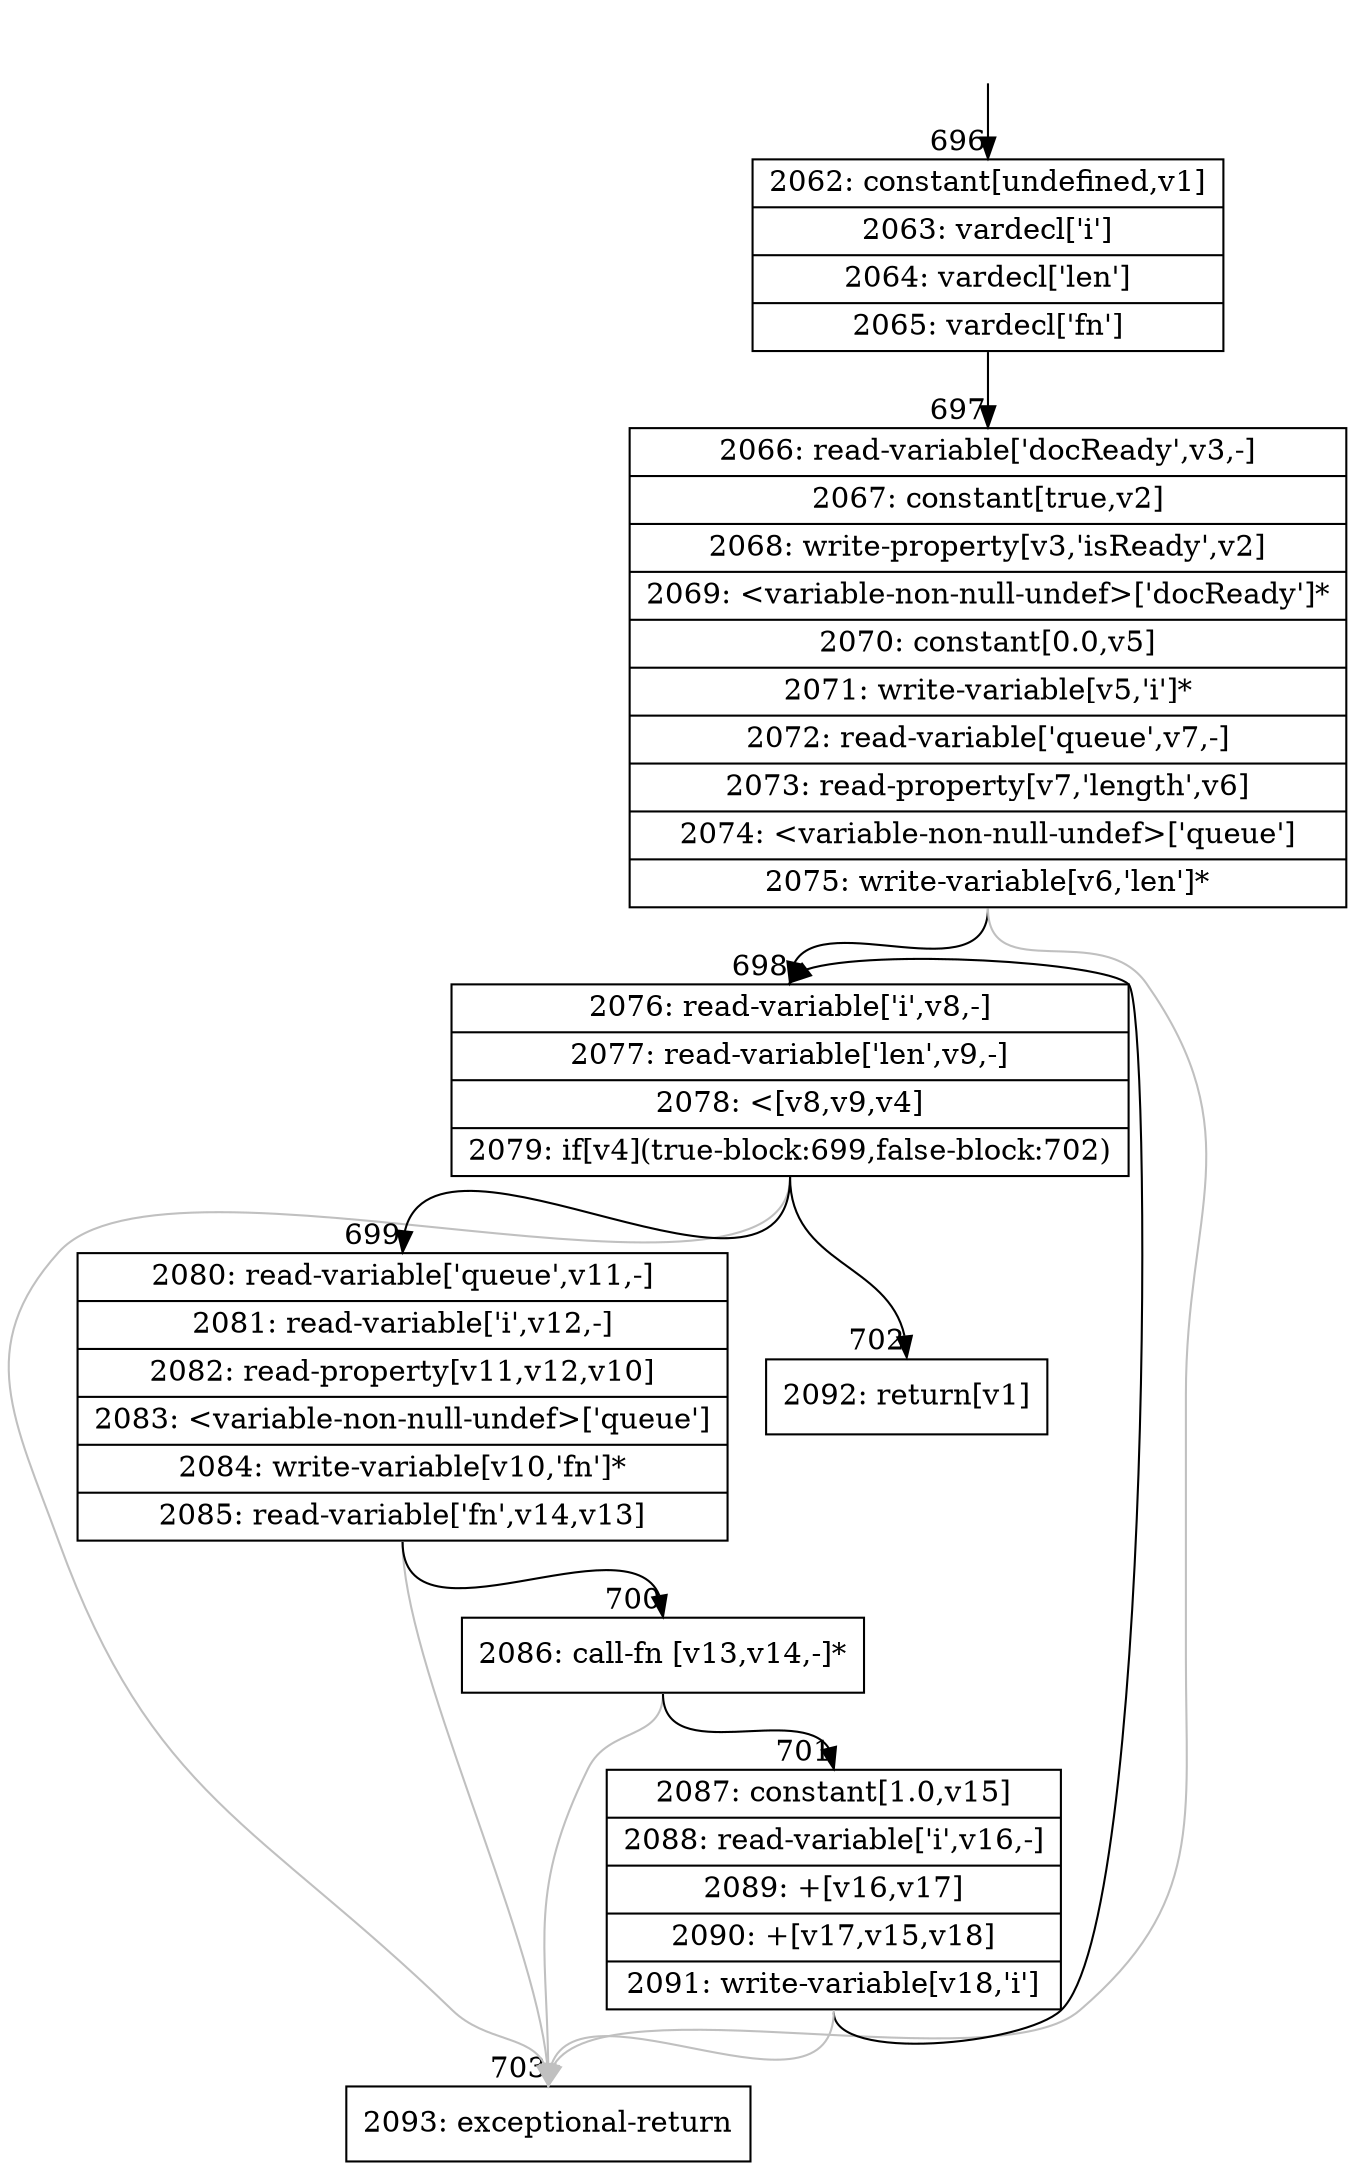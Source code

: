 digraph {
rankdir="TD"
BB_entry64[shape=none,label=""];
BB_entry64 -> BB696 [tailport=s, headport=n, headlabel="    696"]
BB696 [shape=record label="{2062: constant[undefined,v1]|2063: vardecl['i']|2064: vardecl['len']|2065: vardecl['fn']}" ] 
BB696 -> BB697 [tailport=s, headport=n, headlabel="      697"]
BB697 [shape=record label="{2066: read-variable['docReady',v3,-]|2067: constant[true,v2]|2068: write-property[v3,'isReady',v2]|2069: \<variable-non-null-undef\>['docReady']*|2070: constant[0.0,v5]|2071: write-variable[v5,'i']*|2072: read-variable['queue',v7,-]|2073: read-property[v7,'length',v6]|2074: \<variable-non-null-undef\>['queue']|2075: write-variable[v6,'len']*}" ] 
BB697 -> BB698 [tailport=s, headport=n, headlabel="      698"]
BB697 -> BB703 [tailport=s, headport=n, color=gray, headlabel="      703"]
BB698 [shape=record label="{2076: read-variable['i',v8,-]|2077: read-variable['len',v9,-]|2078: \<[v8,v9,v4]|2079: if[v4](true-block:699,false-block:702)}" ] 
BB698 -> BB699 [tailport=s, headport=n, headlabel="      699"]
BB698 -> BB702 [tailport=s, headport=n, headlabel="      702"]
BB698 -> BB703 [tailport=s, headport=n, color=gray]
BB699 [shape=record label="{2080: read-variable['queue',v11,-]|2081: read-variable['i',v12,-]|2082: read-property[v11,v12,v10]|2083: \<variable-non-null-undef\>['queue']|2084: write-variable[v10,'fn']*|2085: read-variable['fn',v14,v13]}" ] 
BB699 -> BB700 [tailport=s, headport=n, headlabel="      700"]
BB699 -> BB703 [tailport=s, headport=n, color=gray]
BB700 [shape=record label="{2086: call-fn [v13,v14,-]*}" ] 
BB700 -> BB701 [tailport=s, headport=n, headlabel="      701"]
BB700 -> BB703 [tailport=s, headport=n, color=gray]
BB701 [shape=record label="{2087: constant[1.0,v15]|2088: read-variable['i',v16,-]|2089: +[v16,v17]|2090: +[v17,v15,v18]|2091: write-variable[v18,'i']}" ] 
BB701 -> BB698 [tailport=s, headport=n]
BB701 -> BB703 [tailport=s, headport=n, color=gray]
BB702 [shape=record label="{2092: return[v1]}" ] 
BB703 [shape=record label="{2093: exceptional-return}" ] 
//#$~ 1060
}
